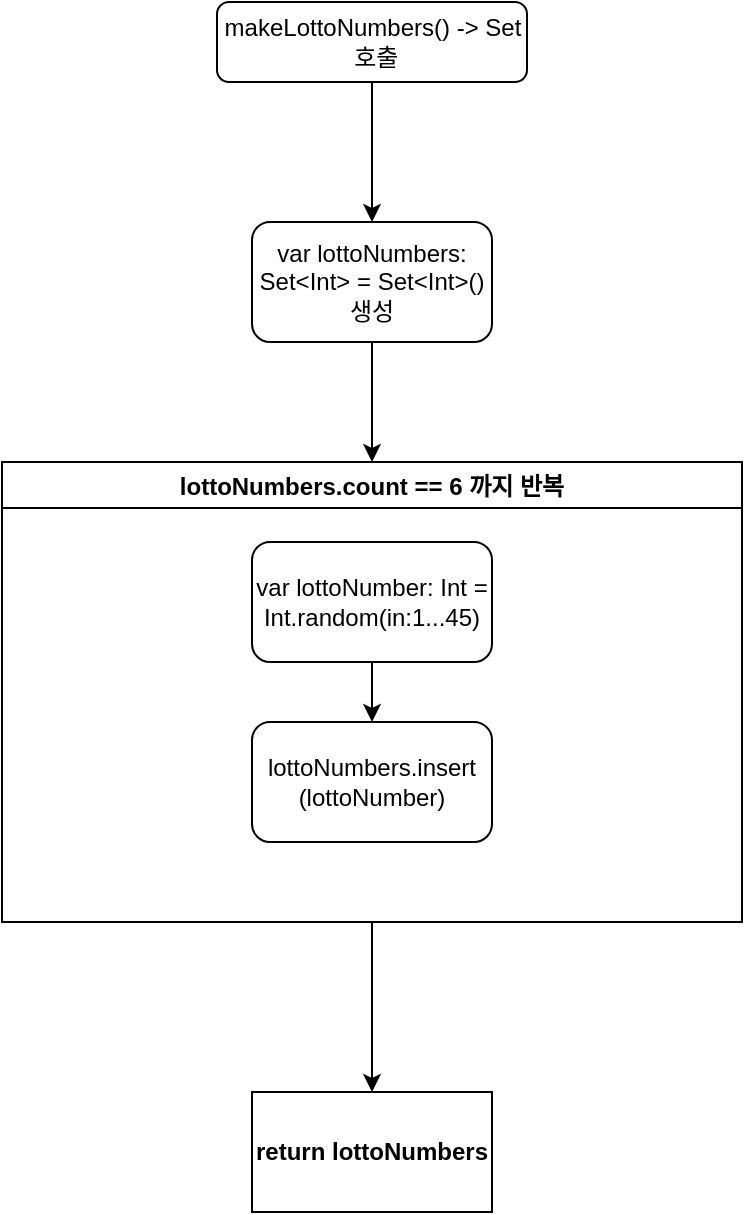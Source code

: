 <mxfile version="22.0.2" type="github">
  <diagram id="C5RBs43oDa-KdzZeNtuy" name="Page-1">
    <mxGraphModel dx="1018" dy="805" grid="1" gridSize="10" guides="1" tooltips="1" connect="1" arrows="1" fold="1" page="1" pageScale="1" pageWidth="827" pageHeight="1169" math="0" shadow="0">
      <root>
        <mxCell id="WIyWlLk6GJQsqaUBKTNV-0" />
        <mxCell id="WIyWlLk6GJQsqaUBKTNV-1" parent="WIyWlLk6GJQsqaUBKTNV-0" />
        <mxCell id="fP_J6S1NjW1sJ828qq0C-4" value="" style="edgeStyle=orthogonalEdgeStyle;rounded=0;orthogonalLoop=1;jettySize=auto;html=1;" edge="1" parent="WIyWlLk6GJQsqaUBKTNV-1" source="WIyWlLk6GJQsqaUBKTNV-3" target="fP_J6S1NjW1sJ828qq0C-3">
          <mxGeometry relative="1" as="geometry" />
        </mxCell>
        <mxCell id="WIyWlLk6GJQsqaUBKTNV-3" value="makeLottoNumbers() -&amp;gt; Set&lt;br&gt;&amp;nbsp;호출" style="rounded=1;whiteSpace=wrap;html=1;fontSize=12;glass=0;strokeWidth=1;shadow=0;" parent="WIyWlLk6GJQsqaUBKTNV-1" vertex="1">
          <mxGeometry x="227.5" y="80" width="155" height="40" as="geometry" />
        </mxCell>
        <mxCell id="fP_J6S1NjW1sJ828qq0C-6" style="edgeStyle=orthogonalEdgeStyle;rounded=0;orthogonalLoop=1;jettySize=auto;html=1;entryX=0.5;entryY=0;entryDx=0;entryDy=0;" edge="1" parent="WIyWlLk6GJQsqaUBKTNV-1" source="fP_J6S1NjW1sJ828qq0C-3" target="fP_J6S1NjW1sJ828qq0C-5">
          <mxGeometry relative="1" as="geometry" />
        </mxCell>
        <mxCell id="fP_J6S1NjW1sJ828qq0C-3" value="var lottoNumbers: Set&amp;lt;Int&amp;gt; = Set&amp;lt;Int&amp;gt;()&lt;br&gt;생성" style="whiteSpace=wrap;html=1;rounded=1;glass=0;strokeWidth=1;shadow=0;" vertex="1" parent="WIyWlLk6GJQsqaUBKTNV-1">
          <mxGeometry x="245" y="190" width="120" height="60" as="geometry" />
        </mxCell>
        <mxCell id="fP_J6S1NjW1sJ828qq0C-12" value="" style="edgeStyle=orthogonalEdgeStyle;rounded=0;orthogonalLoop=1;jettySize=auto;html=1;" edge="1" parent="WIyWlLk6GJQsqaUBKTNV-1" source="fP_J6S1NjW1sJ828qq0C-5" target="fP_J6S1NjW1sJ828qq0C-11">
          <mxGeometry relative="1" as="geometry" />
        </mxCell>
        <mxCell id="fP_J6S1NjW1sJ828qq0C-5" value="lottoNumbers.count == 6 까지 반복" style="swimlane;startSize=23;" vertex="1" parent="WIyWlLk6GJQsqaUBKTNV-1">
          <mxGeometry x="120" y="310" width="370" height="230" as="geometry" />
        </mxCell>
        <mxCell id="fP_J6S1NjW1sJ828qq0C-10" value="" style="edgeStyle=orthogonalEdgeStyle;rounded=0;orthogonalLoop=1;jettySize=auto;html=1;" edge="1" parent="fP_J6S1NjW1sJ828qq0C-5" source="fP_J6S1NjW1sJ828qq0C-7" target="fP_J6S1NjW1sJ828qq0C-9">
          <mxGeometry relative="1" as="geometry" />
        </mxCell>
        <mxCell id="fP_J6S1NjW1sJ828qq0C-7" value="var lottoNumber: Int = Int.random(in:1...45)" style="rounded=1;whiteSpace=wrap;html=1;" vertex="1" parent="fP_J6S1NjW1sJ828qq0C-5">
          <mxGeometry x="125" y="40" width="120" height="60" as="geometry" />
        </mxCell>
        <mxCell id="fP_J6S1NjW1sJ828qq0C-8" style="edgeStyle=orthogonalEdgeStyle;rounded=0;orthogonalLoop=1;jettySize=auto;html=1;exitX=0.5;exitY=1;exitDx=0;exitDy=0;" edge="1" parent="fP_J6S1NjW1sJ828qq0C-5" source="fP_J6S1NjW1sJ828qq0C-7" target="fP_J6S1NjW1sJ828qq0C-7">
          <mxGeometry relative="1" as="geometry" />
        </mxCell>
        <mxCell id="fP_J6S1NjW1sJ828qq0C-9" value="lottoNumbers.insert&lt;br&gt;(lottoNumber)" style="whiteSpace=wrap;html=1;rounded=1;" vertex="1" parent="fP_J6S1NjW1sJ828qq0C-5">
          <mxGeometry x="125" y="130" width="120" height="60" as="geometry" />
        </mxCell>
        <mxCell id="fP_J6S1NjW1sJ828qq0C-11" value="return lottoNumbers" style="whiteSpace=wrap;html=1;fontStyle=1;startSize=23;" vertex="1" parent="WIyWlLk6GJQsqaUBKTNV-1">
          <mxGeometry x="245" y="625" width="120" height="60" as="geometry" />
        </mxCell>
      </root>
    </mxGraphModel>
  </diagram>
</mxfile>
